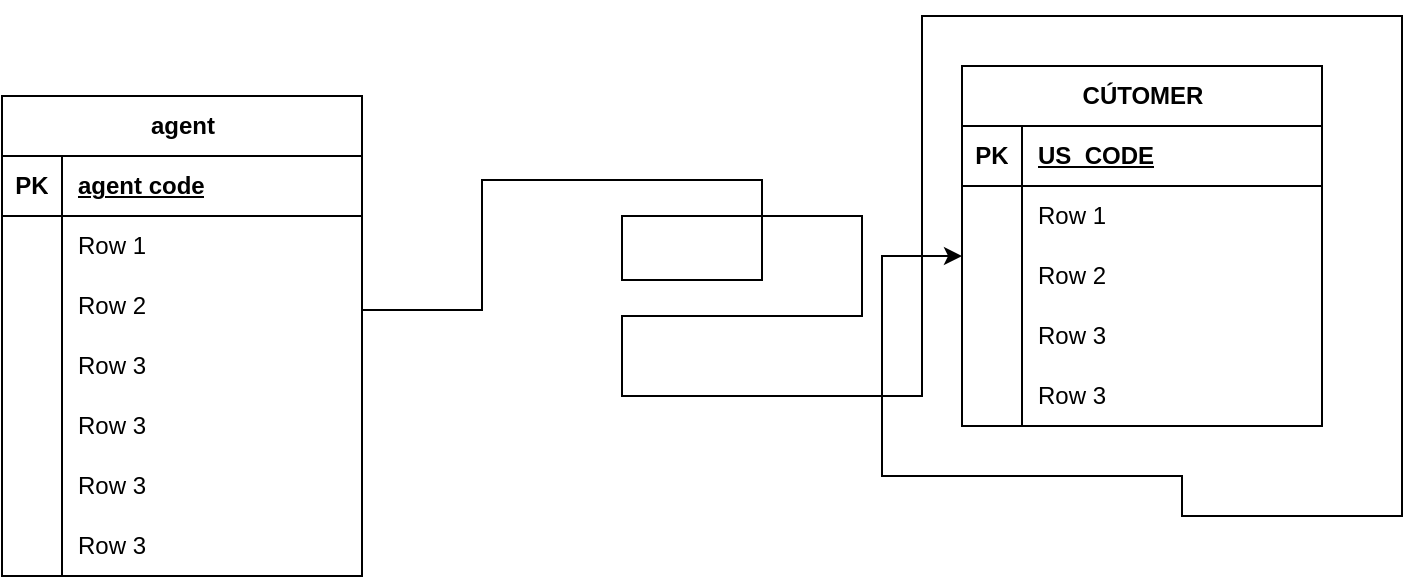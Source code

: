 <mxfile version="24.7.7">
  <diagram id="C5RBs43oDa-KdzZeNtuy" name="Page-1">
    <mxGraphModel dx="1006" dy="539" grid="1" gridSize="10" guides="1" tooltips="1" connect="1" arrows="1" fold="1" page="1" pageScale="1" pageWidth="827" pageHeight="1169" math="0" shadow="0">
      <root>
        <mxCell id="WIyWlLk6GJQsqaUBKTNV-0" />
        <mxCell id="WIyWlLk6GJQsqaUBKTNV-1" parent="WIyWlLk6GJQsqaUBKTNV-0" />
        <mxCell id="33vHWs-PX6g9Or-QDLVb-78" value="agent" style="shape=table;startSize=30;container=1;collapsible=1;childLayout=tableLayout;fixedRows=1;rowLines=0;fontStyle=1;align=center;resizeLast=1;html=1;" vertex="1" parent="WIyWlLk6GJQsqaUBKTNV-1">
          <mxGeometry x="80" y="510" width="180" height="240" as="geometry" />
        </mxCell>
        <mxCell id="33vHWs-PX6g9Or-QDLVb-79" value="" style="shape=tableRow;horizontal=0;startSize=0;swimlaneHead=0;swimlaneBody=0;fillColor=none;collapsible=0;dropTarget=0;points=[[0,0.5],[1,0.5]];portConstraint=eastwest;top=0;left=0;right=0;bottom=1;" vertex="1" parent="33vHWs-PX6g9Or-QDLVb-78">
          <mxGeometry y="30" width="180" height="30" as="geometry" />
        </mxCell>
        <mxCell id="33vHWs-PX6g9Or-QDLVb-80" value="PK" style="shape=partialRectangle;connectable=0;fillColor=none;top=0;left=0;bottom=0;right=0;fontStyle=1;overflow=hidden;whiteSpace=wrap;html=1;" vertex="1" parent="33vHWs-PX6g9Or-QDLVb-79">
          <mxGeometry width="30" height="30" as="geometry">
            <mxRectangle width="30" height="30" as="alternateBounds" />
          </mxGeometry>
        </mxCell>
        <mxCell id="33vHWs-PX6g9Or-QDLVb-81" value="agent code" style="shape=partialRectangle;connectable=0;fillColor=none;top=0;left=0;bottom=0;right=0;align=left;spacingLeft=6;fontStyle=5;overflow=hidden;whiteSpace=wrap;html=1;" vertex="1" parent="33vHWs-PX6g9Or-QDLVb-79">
          <mxGeometry x="30" width="150" height="30" as="geometry">
            <mxRectangle width="150" height="30" as="alternateBounds" />
          </mxGeometry>
        </mxCell>
        <mxCell id="33vHWs-PX6g9Or-QDLVb-82" value="" style="shape=tableRow;horizontal=0;startSize=0;swimlaneHead=0;swimlaneBody=0;fillColor=none;collapsible=0;dropTarget=0;points=[[0,0.5],[1,0.5]];portConstraint=eastwest;top=0;left=0;right=0;bottom=0;" vertex="1" parent="33vHWs-PX6g9Or-QDLVb-78">
          <mxGeometry y="60" width="180" height="30" as="geometry" />
        </mxCell>
        <mxCell id="33vHWs-PX6g9Or-QDLVb-83" value="" style="shape=partialRectangle;connectable=0;fillColor=none;top=0;left=0;bottom=0;right=0;editable=1;overflow=hidden;whiteSpace=wrap;html=1;" vertex="1" parent="33vHWs-PX6g9Or-QDLVb-82">
          <mxGeometry width="30" height="30" as="geometry">
            <mxRectangle width="30" height="30" as="alternateBounds" />
          </mxGeometry>
        </mxCell>
        <mxCell id="33vHWs-PX6g9Or-QDLVb-84" value="Row 1" style="shape=partialRectangle;connectable=0;fillColor=none;top=0;left=0;bottom=0;right=0;align=left;spacingLeft=6;overflow=hidden;whiteSpace=wrap;html=1;" vertex="1" parent="33vHWs-PX6g9Or-QDLVb-82">
          <mxGeometry x="30" width="150" height="30" as="geometry">
            <mxRectangle width="150" height="30" as="alternateBounds" />
          </mxGeometry>
        </mxCell>
        <mxCell id="33vHWs-PX6g9Or-QDLVb-85" value="" style="shape=tableRow;horizontal=0;startSize=0;swimlaneHead=0;swimlaneBody=0;fillColor=none;collapsible=0;dropTarget=0;points=[[0,0.5],[1,0.5]];portConstraint=eastwest;top=0;left=0;right=0;bottom=0;" vertex="1" parent="33vHWs-PX6g9Or-QDLVb-78">
          <mxGeometry y="90" width="180" height="30" as="geometry" />
        </mxCell>
        <mxCell id="33vHWs-PX6g9Or-QDLVb-86" value="" style="shape=partialRectangle;connectable=0;fillColor=none;top=0;left=0;bottom=0;right=0;editable=1;overflow=hidden;whiteSpace=wrap;html=1;" vertex="1" parent="33vHWs-PX6g9Or-QDLVb-85">
          <mxGeometry width="30" height="30" as="geometry">
            <mxRectangle width="30" height="30" as="alternateBounds" />
          </mxGeometry>
        </mxCell>
        <mxCell id="33vHWs-PX6g9Or-QDLVb-87" value="Row 2" style="shape=partialRectangle;connectable=0;fillColor=none;top=0;left=0;bottom=0;right=0;align=left;spacingLeft=6;overflow=hidden;whiteSpace=wrap;html=1;" vertex="1" parent="33vHWs-PX6g9Or-QDLVb-85">
          <mxGeometry x="30" width="150" height="30" as="geometry">
            <mxRectangle width="150" height="30" as="alternateBounds" />
          </mxGeometry>
        </mxCell>
        <mxCell id="33vHWs-PX6g9Or-QDLVb-88" value="" style="shape=tableRow;horizontal=0;startSize=0;swimlaneHead=0;swimlaneBody=0;fillColor=none;collapsible=0;dropTarget=0;points=[[0,0.5],[1,0.5]];portConstraint=eastwest;top=0;left=0;right=0;bottom=0;" vertex="1" parent="33vHWs-PX6g9Or-QDLVb-78">
          <mxGeometry y="120" width="180" height="30" as="geometry" />
        </mxCell>
        <mxCell id="33vHWs-PX6g9Or-QDLVb-89" value="" style="shape=partialRectangle;connectable=0;fillColor=none;top=0;left=0;bottom=0;right=0;editable=1;overflow=hidden;whiteSpace=wrap;html=1;" vertex="1" parent="33vHWs-PX6g9Or-QDLVb-88">
          <mxGeometry width="30" height="30" as="geometry">
            <mxRectangle width="30" height="30" as="alternateBounds" />
          </mxGeometry>
        </mxCell>
        <mxCell id="33vHWs-PX6g9Or-QDLVb-90" value="Row 3" style="shape=partialRectangle;connectable=0;fillColor=none;top=0;left=0;bottom=0;right=0;align=left;spacingLeft=6;overflow=hidden;whiteSpace=wrap;html=1;" vertex="1" parent="33vHWs-PX6g9Or-QDLVb-88">
          <mxGeometry x="30" width="150" height="30" as="geometry">
            <mxRectangle width="150" height="30" as="alternateBounds" />
          </mxGeometry>
        </mxCell>
        <mxCell id="33vHWs-PX6g9Or-QDLVb-120" value="" style="shape=tableRow;horizontal=0;startSize=0;swimlaneHead=0;swimlaneBody=0;fillColor=none;collapsible=0;dropTarget=0;points=[[0,0.5],[1,0.5]];portConstraint=eastwest;top=0;left=0;right=0;bottom=0;" vertex="1" parent="33vHWs-PX6g9Or-QDLVb-78">
          <mxGeometry y="150" width="180" height="30" as="geometry" />
        </mxCell>
        <mxCell id="33vHWs-PX6g9Or-QDLVb-121" value="" style="shape=partialRectangle;connectable=0;fillColor=none;top=0;left=0;bottom=0;right=0;editable=1;overflow=hidden;whiteSpace=wrap;html=1;" vertex="1" parent="33vHWs-PX6g9Or-QDLVb-120">
          <mxGeometry width="30" height="30" as="geometry">
            <mxRectangle width="30" height="30" as="alternateBounds" />
          </mxGeometry>
        </mxCell>
        <mxCell id="33vHWs-PX6g9Or-QDLVb-122" value="Row 3" style="shape=partialRectangle;connectable=0;fillColor=none;top=0;left=0;bottom=0;right=0;align=left;spacingLeft=6;overflow=hidden;whiteSpace=wrap;html=1;" vertex="1" parent="33vHWs-PX6g9Or-QDLVb-120">
          <mxGeometry x="30" width="150" height="30" as="geometry">
            <mxRectangle width="150" height="30" as="alternateBounds" />
          </mxGeometry>
        </mxCell>
        <mxCell id="33vHWs-PX6g9Or-QDLVb-123" value="" style="shape=tableRow;horizontal=0;startSize=0;swimlaneHead=0;swimlaneBody=0;fillColor=none;collapsible=0;dropTarget=0;points=[[0,0.5],[1,0.5]];portConstraint=eastwest;top=0;left=0;right=0;bottom=0;" vertex="1" parent="33vHWs-PX6g9Or-QDLVb-78">
          <mxGeometry y="180" width="180" height="30" as="geometry" />
        </mxCell>
        <mxCell id="33vHWs-PX6g9Or-QDLVb-124" value="" style="shape=partialRectangle;connectable=0;fillColor=none;top=0;left=0;bottom=0;right=0;editable=1;overflow=hidden;whiteSpace=wrap;html=1;" vertex="1" parent="33vHWs-PX6g9Or-QDLVb-123">
          <mxGeometry width="30" height="30" as="geometry">
            <mxRectangle width="30" height="30" as="alternateBounds" />
          </mxGeometry>
        </mxCell>
        <mxCell id="33vHWs-PX6g9Or-QDLVb-125" value="Row 3" style="shape=partialRectangle;connectable=0;fillColor=none;top=0;left=0;bottom=0;right=0;align=left;spacingLeft=6;overflow=hidden;whiteSpace=wrap;html=1;" vertex="1" parent="33vHWs-PX6g9Or-QDLVb-123">
          <mxGeometry x="30" width="150" height="30" as="geometry">
            <mxRectangle width="150" height="30" as="alternateBounds" />
          </mxGeometry>
        </mxCell>
        <mxCell id="33vHWs-PX6g9Or-QDLVb-126" value="" style="shape=tableRow;horizontal=0;startSize=0;swimlaneHead=0;swimlaneBody=0;fillColor=none;collapsible=0;dropTarget=0;points=[[0,0.5],[1,0.5]];portConstraint=eastwest;top=0;left=0;right=0;bottom=0;" vertex="1" parent="33vHWs-PX6g9Or-QDLVb-78">
          <mxGeometry y="210" width="180" height="30" as="geometry" />
        </mxCell>
        <mxCell id="33vHWs-PX6g9Or-QDLVb-127" value="" style="shape=partialRectangle;connectable=0;fillColor=none;top=0;left=0;bottom=0;right=0;editable=1;overflow=hidden;whiteSpace=wrap;html=1;" vertex="1" parent="33vHWs-PX6g9Or-QDLVb-126">
          <mxGeometry width="30" height="30" as="geometry">
            <mxRectangle width="30" height="30" as="alternateBounds" />
          </mxGeometry>
        </mxCell>
        <mxCell id="33vHWs-PX6g9Or-QDLVb-128" value="Row 3" style="shape=partialRectangle;connectable=0;fillColor=none;top=0;left=0;bottom=0;right=0;align=left;spacingLeft=6;overflow=hidden;whiteSpace=wrap;html=1;" vertex="1" parent="33vHWs-PX6g9Or-QDLVb-126">
          <mxGeometry x="30" width="150" height="30" as="geometry">
            <mxRectangle width="150" height="30" as="alternateBounds" />
          </mxGeometry>
        </mxCell>
        <mxCell id="33vHWs-PX6g9Or-QDLVb-91" value="CÚTOMER" style="shape=table;startSize=30;container=1;collapsible=1;childLayout=tableLayout;fixedRows=1;rowLines=0;fontStyle=1;align=center;resizeLast=1;html=1;" vertex="1" parent="WIyWlLk6GJQsqaUBKTNV-1">
          <mxGeometry x="560" y="495" width="180" height="180" as="geometry" />
        </mxCell>
        <mxCell id="33vHWs-PX6g9Or-QDLVb-92" value="" style="shape=tableRow;horizontal=0;startSize=0;swimlaneHead=0;swimlaneBody=0;fillColor=none;collapsible=0;dropTarget=0;points=[[0,0.5],[1,0.5]];portConstraint=eastwest;top=0;left=0;right=0;bottom=1;" vertex="1" parent="33vHWs-PX6g9Or-QDLVb-91">
          <mxGeometry y="30" width="180" height="30" as="geometry" />
        </mxCell>
        <mxCell id="33vHWs-PX6g9Or-QDLVb-93" value="PK" style="shape=partialRectangle;connectable=0;fillColor=none;top=0;left=0;bottom=0;right=0;fontStyle=1;overflow=hidden;whiteSpace=wrap;html=1;" vertex="1" parent="33vHWs-PX6g9Or-QDLVb-92">
          <mxGeometry width="30" height="30" as="geometry">
            <mxRectangle width="30" height="30" as="alternateBounds" />
          </mxGeometry>
        </mxCell>
        <mxCell id="33vHWs-PX6g9Or-QDLVb-94" value="US_CODE" style="shape=partialRectangle;connectable=0;fillColor=none;top=0;left=0;bottom=0;right=0;align=left;spacingLeft=6;fontStyle=5;overflow=hidden;whiteSpace=wrap;html=1;" vertex="1" parent="33vHWs-PX6g9Or-QDLVb-92">
          <mxGeometry x="30" width="150" height="30" as="geometry">
            <mxRectangle width="150" height="30" as="alternateBounds" />
          </mxGeometry>
        </mxCell>
        <mxCell id="33vHWs-PX6g9Or-QDLVb-95" value="" style="shape=tableRow;horizontal=0;startSize=0;swimlaneHead=0;swimlaneBody=0;fillColor=none;collapsible=0;dropTarget=0;points=[[0,0.5],[1,0.5]];portConstraint=eastwest;top=0;left=0;right=0;bottom=0;" vertex="1" parent="33vHWs-PX6g9Or-QDLVb-91">
          <mxGeometry y="60" width="180" height="30" as="geometry" />
        </mxCell>
        <mxCell id="33vHWs-PX6g9Or-QDLVb-96" value="" style="shape=partialRectangle;connectable=0;fillColor=none;top=0;left=0;bottom=0;right=0;editable=1;overflow=hidden;whiteSpace=wrap;html=1;" vertex="1" parent="33vHWs-PX6g9Or-QDLVb-95">
          <mxGeometry width="30" height="30" as="geometry">
            <mxRectangle width="30" height="30" as="alternateBounds" />
          </mxGeometry>
        </mxCell>
        <mxCell id="33vHWs-PX6g9Or-QDLVb-97" value="Row 1" style="shape=partialRectangle;connectable=0;fillColor=none;top=0;left=0;bottom=0;right=0;align=left;spacingLeft=6;overflow=hidden;whiteSpace=wrap;html=1;" vertex="1" parent="33vHWs-PX6g9Or-QDLVb-95">
          <mxGeometry x="30" width="150" height="30" as="geometry">
            <mxRectangle width="150" height="30" as="alternateBounds" />
          </mxGeometry>
        </mxCell>
        <mxCell id="33vHWs-PX6g9Or-QDLVb-98" value="" style="shape=tableRow;horizontal=0;startSize=0;swimlaneHead=0;swimlaneBody=0;fillColor=none;collapsible=0;dropTarget=0;points=[[0,0.5],[1,0.5]];portConstraint=eastwest;top=0;left=0;right=0;bottom=0;" vertex="1" parent="33vHWs-PX6g9Or-QDLVb-91">
          <mxGeometry y="90" width="180" height="30" as="geometry" />
        </mxCell>
        <mxCell id="33vHWs-PX6g9Or-QDLVb-99" value="" style="shape=partialRectangle;connectable=0;fillColor=none;top=0;left=0;bottom=0;right=0;editable=1;overflow=hidden;whiteSpace=wrap;html=1;" vertex="1" parent="33vHWs-PX6g9Or-QDLVb-98">
          <mxGeometry width="30" height="30" as="geometry">
            <mxRectangle width="30" height="30" as="alternateBounds" />
          </mxGeometry>
        </mxCell>
        <mxCell id="33vHWs-PX6g9Or-QDLVb-100" value="Row 2" style="shape=partialRectangle;connectable=0;fillColor=none;top=0;left=0;bottom=0;right=0;align=left;spacingLeft=6;overflow=hidden;whiteSpace=wrap;html=1;" vertex="1" parent="33vHWs-PX6g9Or-QDLVb-98">
          <mxGeometry x="30" width="150" height="30" as="geometry">
            <mxRectangle width="150" height="30" as="alternateBounds" />
          </mxGeometry>
        </mxCell>
        <mxCell id="33vHWs-PX6g9Or-QDLVb-101" value="" style="shape=tableRow;horizontal=0;startSize=0;swimlaneHead=0;swimlaneBody=0;fillColor=none;collapsible=0;dropTarget=0;points=[[0,0.5],[1,0.5]];portConstraint=eastwest;top=0;left=0;right=0;bottom=0;" vertex="1" parent="33vHWs-PX6g9Or-QDLVb-91">
          <mxGeometry y="120" width="180" height="30" as="geometry" />
        </mxCell>
        <mxCell id="33vHWs-PX6g9Or-QDLVb-102" value="" style="shape=partialRectangle;connectable=0;fillColor=none;top=0;left=0;bottom=0;right=0;editable=1;overflow=hidden;whiteSpace=wrap;html=1;" vertex="1" parent="33vHWs-PX6g9Or-QDLVb-101">
          <mxGeometry width="30" height="30" as="geometry">
            <mxRectangle width="30" height="30" as="alternateBounds" />
          </mxGeometry>
        </mxCell>
        <mxCell id="33vHWs-PX6g9Or-QDLVb-103" value="Row 3" style="shape=partialRectangle;connectable=0;fillColor=none;top=0;left=0;bottom=0;right=0;align=left;spacingLeft=6;overflow=hidden;whiteSpace=wrap;html=1;" vertex="1" parent="33vHWs-PX6g9Or-QDLVb-101">
          <mxGeometry x="30" width="150" height="30" as="geometry">
            <mxRectangle width="150" height="30" as="alternateBounds" />
          </mxGeometry>
        </mxCell>
        <mxCell id="33vHWs-PX6g9Or-QDLVb-104" value="" style="shape=tableRow;horizontal=0;startSize=0;swimlaneHead=0;swimlaneBody=0;fillColor=none;collapsible=0;dropTarget=0;points=[[0,0.5],[1,0.5]];portConstraint=eastwest;top=0;left=0;right=0;bottom=0;" vertex="1" parent="33vHWs-PX6g9Or-QDLVb-91">
          <mxGeometry y="150" width="180" height="30" as="geometry" />
        </mxCell>
        <mxCell id="33vHWs-PX6g9Or-QDLVb-105" value="" style="shape=partialRectangle;connectable=0;fillColor=none;top=0;left=0;bottom=0;right=0;editable=1;overflow=hidden;whiteSpace=wrap;html=1;" vertex="1" parent="33vHWs-PX6g9Or-QDLVb-104">
          <mxGeometry width="30" height="30" as="geometry">
            <mxRectangle width="30" height="30" as="alternateBounds" />
          </mxGeometry>
        </mxCell>
        <mxCell id="33vHWs-PX6g9Or-QDLVb-106" value="Row 3" style="shape=partialRectangle;connectable=0;fillColor=none;top=0;left=0;bottom=0;right=0;align=left;spacingLeft=6;overflow=hidden;whiteSpace=wrap;html=1;" vertex="1" parent="33vHWs-PX6g9Or-QDLVb-104">
          <mxGeometry x="30" width="150" height="30" as="geometry">
            <mxRectangle width="150" height="30" as="alternateBounds" />
          </mxGeometry>
        </mxCell>
        <mxCell id="33vHWs-PX6g9Or-QDLVb-132" style="edgeStyle=orthogonalEdgeStyle;rounded=0;orthogonalLoop=1;jettySize=auto;html=1;exitX=1;exitY=0.5;exitDx=0;exitDy=0;entryX=0;entryY=0.167;entryDx=0;entryDy=0;entryPerimeter=0;" edge="1" parent="WIyWlLk6GJQsqaUBKTNV-1" source="33vHWs-PX6g9Or-QDLVb-85" target="33vHWs-PX6g9Or-QDLVb-98">
          <mxGeometry relative="1" as="geometry">
            <mxPoint x="520" y="600" as="targetPoint" />
            <mxPoint x="270" y="620" as="sourcePoint" />
            <Array as="points">
              <mxPoint x="260" y="617" />
              <mxPoint x="320" y="617" />
              <mxPoint x="320" y="552" />
              <mxPoint x="460" y="552" />
              <mxPoint x="460" y="602" />
              <mxPoint x="390" y="602" />
              <mxPoint x="390" y="570" />
              <mxPoint x="510" y="570" />
              <mxPoint x="510" y="620" />
              <mxPoint x="390" y="620" />
              <mxPoint x="390" y="660" />
              <mxPoint x="540" y="660" />
              <mxPoint x="540" y="470" />
              <mxPoint x="780" y="470" />
              <mxPoint x="780" y="720" />
              <mxPoint x="670" y="720" />
              <mxPoint x="670" y="700" />
              <mxPoint x="520" y="700" />
              <mxPoint x="520" y="590" />
            </Array>
          </mxGeometry>
        </mxCell>
      </root>
    </mxGraphModel>
  </diagram>
</mxfile>
